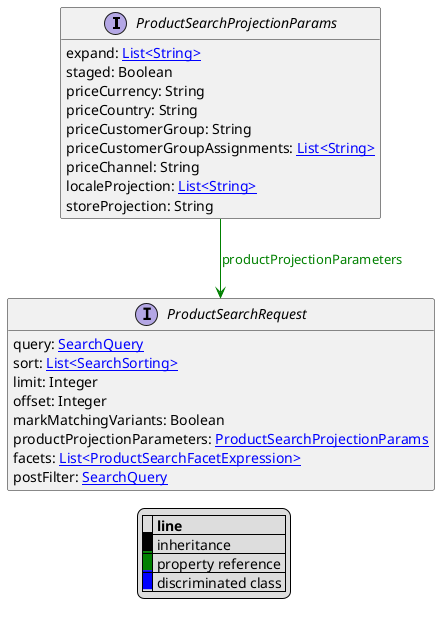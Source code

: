 @startuml

hide empty fields
hide empty methods
legend
|= |= line |
|<back:black>   </back>| inheritance |
|<back:green>   </back>| property reference |
|<back:blue>   </back>| discriminated class |
endlegend
interface ProductSearchProjectionParams [[ProductSearchProjectionParams.svg]]  {
    expand: [[String.svg List<String>]]
    staged: Boolean
    priceCurrency: String
    priceCountry: String
    priceCustomerGroup: String
    priceCustomerGroupAssignments: [[String.svg List<String>]]
    priceChannel: String
    localeProjection: [[String.svg List<String>]]
    storeProjection: String
}



interface ProductSearchRequest [[ProductSearchRequest.svg]]  {
    query: [[SearchQuery.svg SearchQuery]]
    sort: [[SearchSorting.svg List<SearchSorting>]]
    limit: Integer
    offset: Integer
    markMatchingVariants: Boolean
    productProjectionParameters: [[ProductSearchProjectionParams.svg ProductSearchProjectionParams]]
    facets: [[ProductSearchFacetExpression.svg List<ProductSearchFacetExpression>]]
    postFilter: [[SearchQuery.svg SearchQuery]]
}

ProductSearchProjectionParams --> ProductSearchRequest #green;text:green : "productProjectionParameters"
@enduml
